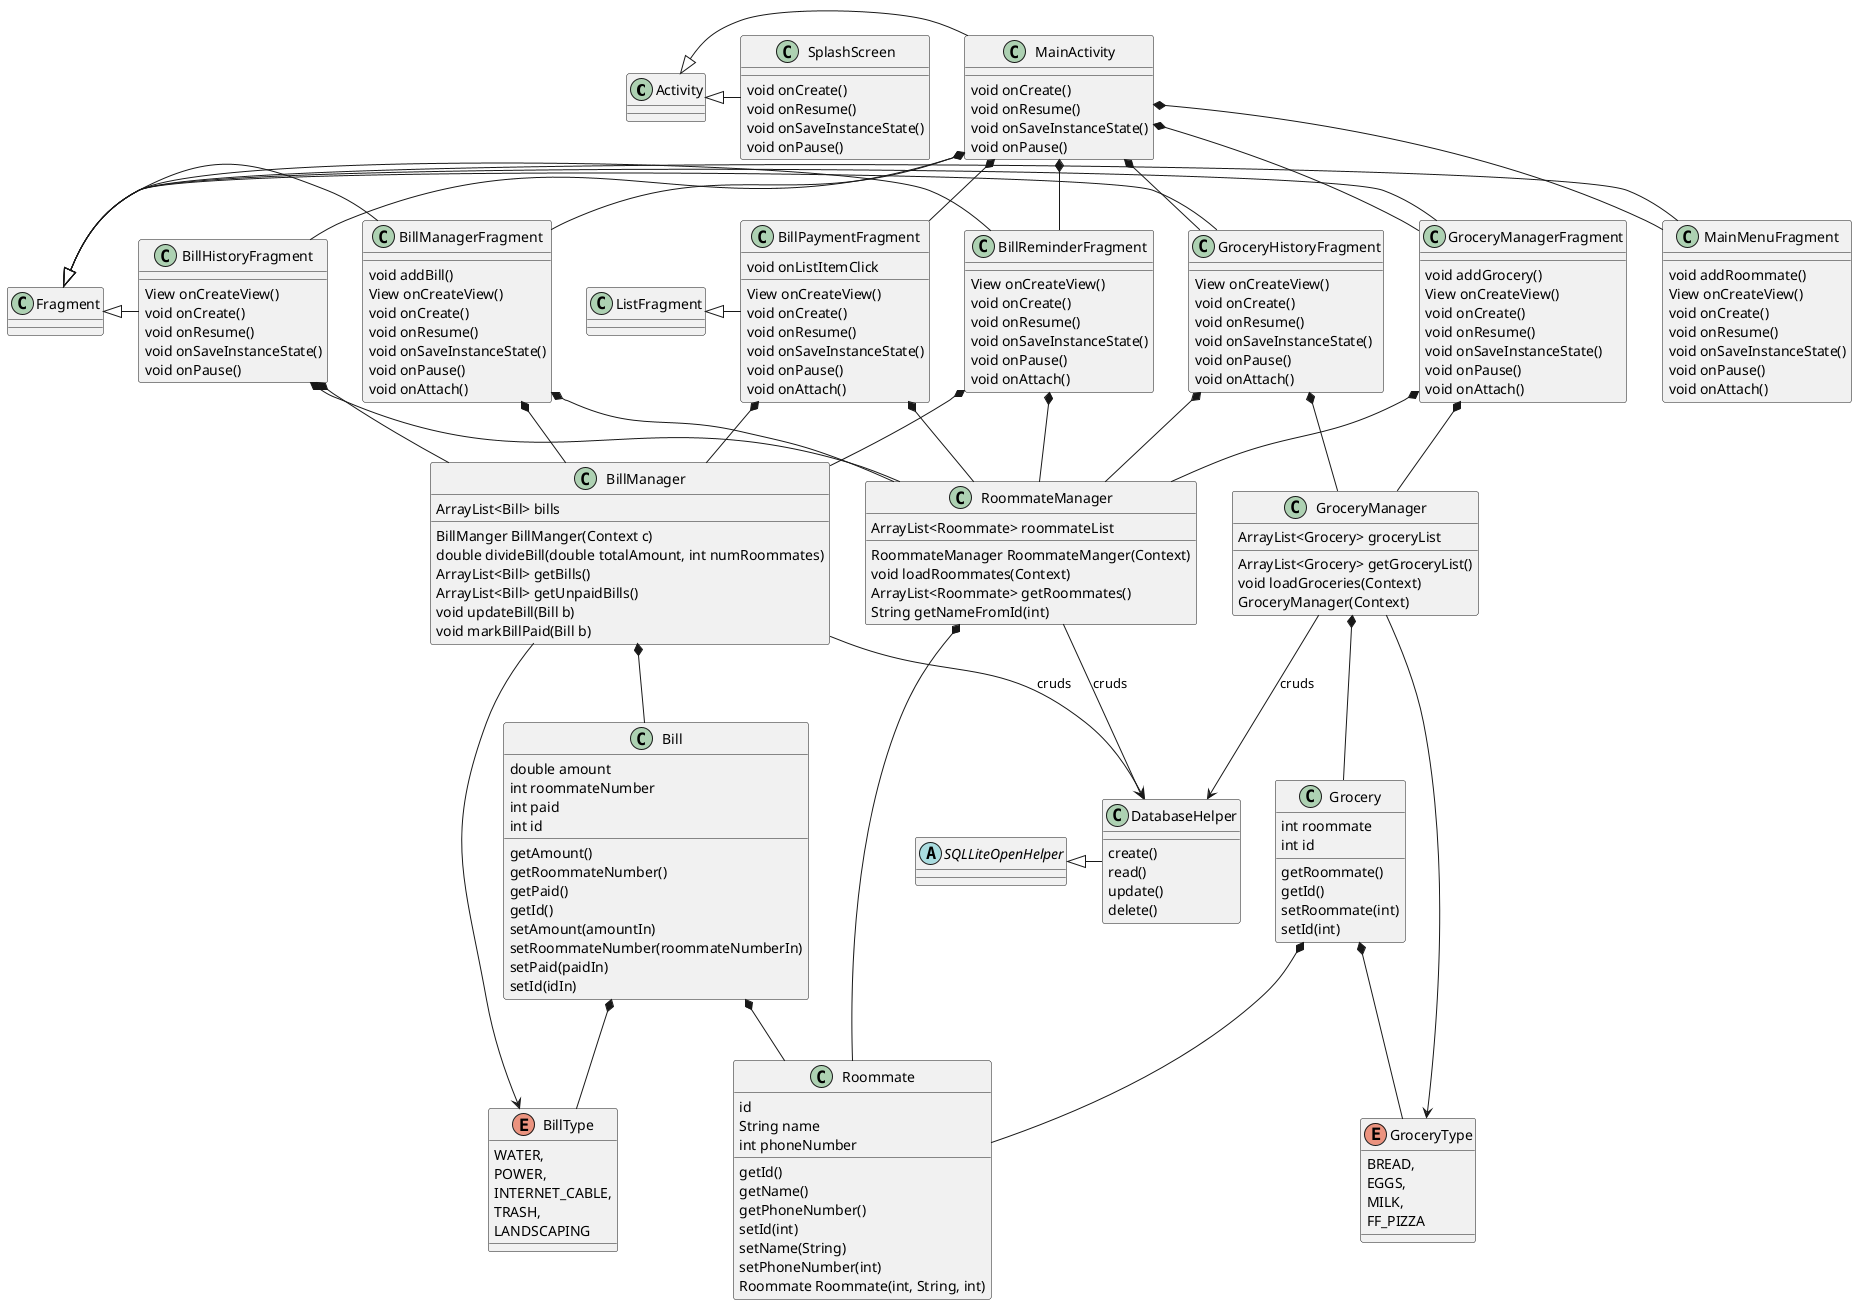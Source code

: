 @startuml

class Activity
class BillManager
class Bill
class BillHistoryFragment
class BillManagerFragment
class BillPaymentFragment
class BillReminderFragment
enum BillType
class DatabaseHelper
class Fragment
class Grocery
class GroceryManager
class GroceryManagerFragment
class GroceryHistoryFragment
enum GroceryType
class MainActivity
class MainMenuFragment
class Roommate
class RoommateManager
class SplashScreen

class Bill {
double amount
int roommateNumber
int paid
int id
getAmount()
getRoommateNumber()
getPaid()
getId()
setAmount(amountIn)
setRoommateNumber(roommateNumberIn)
setPaid(paidIn)
setId(idIn)
}

class BillManager {
ArrayList<Bill> bills
BillManger BillManger(Context c)
double divideBill(double totalAmount, int numRoommates)
ArrayList<Bill> getBills()
ArrayList<Bill> getUnpaidBills()
void updateBill(Bill b)
void markBillPaid(Bill b)
}

class BillHistoryFragment {
View onCreateView()
void onCreate()
void onResume()
void onSaveInstanceState()
void onPause()
}

class BillManagerFragment {
void addBill()
View onCreateView()
void onCreate()
void onResume()
void onSaveInstanceState()
void onPause()
void onAttach()
}

class BillPaymentFragment {
void onListItemClick
View onCreateView()
void onCreate()
void onResume()
void onSaveInstanceState()
void onPause()
void onAttach()
}

class BillReminderFragment {
View onCreateView()
void onCreate()
void onResume()
void onSaveInstanceState()
void onPause()
void onAttach()
}

enum BillType{
WATER,
POWER,
INTERNET_CABLE,
TRASH,
LANDSCAPING
}

class DatabaseHelper {
create()
read()
update()
delete()
}

class Grocery {
int roommate
int id
getRoommate()
getId()
setRoommate(int)
setId(int)
}

class GroceryHistoryFragment {
View onCreateView()
void onCreate()
void onResume()
void onSaveInstanceState()
void onPause()
void onAttach()
}

class GroceryManager {
ArrayList<Grocery> groceryList
ArrayList<Grocery> getGroceryList()
void loadGroceries(Context)
GroceryManager(Context)
}

class GroceryManagerFragment {
void addGrocery()
View onCreateView()
void onCreate()
void onResume()
void onSaveInstanceState()
void onPause()
void onAttach()
}

enum GroceryType{
BREAD,
EGGS,
MILK,
FF_PIZZA
}

class MainActivity {
void onCreate()
void onResume()
void onSaveInstanceState()
void onPause()
}

class MainMenuFragment {
void addRoommate()
View onCreateView()
void onCreate()
void onResume()
void onSaveInstanceState()
void onPause()
void onAttach()
}

class Roommate{
id
String name
int phoneNumber
getId()
getName()
getPhoneNumber()
setId(int)
setName(String)
setPhoneNumber(int)
Roommate Roommate(int, String, int)
}

class RoommateManager {
ArrayList<Roommate> roommateList
RoommateManager RoommateManger(Context)
void loadRoommates(Context)
ArrayList<Roommate> getRoommates()
String getNameFromId(int)
}

class SplashScreen {
void onCreate()
void onResume()
void onSaveInstanceState()
void onPause()
}


abstract class SQLLiteOpenHelper

Fragment <|- BillManagerFragment
Fragment <|- GroceryManagerFragment
Fragment <|- MainMenuFragment
Fragment <|- BillHistoryFragment
ListFragment <|- BillPaymentFragment
Fragment <|- GroceryHistoryFragment
Fragment <|- BillReminderFragment

Activity <|- MainActivity
Activity <|- SplashScreen

SQLLiteOpenHelper <|- DatabaseHelper

BillManager --> BillType
BillManager *-- Bill
Bill *-- BillType
Bill *-- Roommate

Grocery *-- Roommate
Grocery *-- GroceryType
GroceryManager *-- Grocery
GroceryManager --> GroceryType

RoommateManager *-- Roommate
RoommateManager --> DatabaseHelper : cruds
GroceryManager --> DatabaseHelper : cruds
BillManager --> DatabaseHelper : cruds

MainActivity *-- BillManagerFragment
MainActivity *-- GroceryManagerFragment
MainActivity *-- MainMenuFragment
MainActivity *-- BillHistoryFragment
MainActivity *-- BillPaymentFragment
MainActivity *-- GroceryHistoryFragment
MainActivity *-- BillReminderFragment

BillManagerFragment *-- BillManager
GroceryManagerFragment *-- GroceryManager
BillHistoryFragment *-- BillManager
BillPaymentFragment *-- BillManager
GroceryHistoryFragment *-- GroceryManager
BillReminderFragment *-- BillManager

BillManagerFragment *-- RoommateManager
GroceryManagerFragment *-- RoommateManager
BillHistoryFragment *-- RoommateManager
BillPaymentFragment *-- RoommateManager
GroceryHistoryFragment *-- RoommateManager
BillReminderFragment *-- RoommateManager

@enduml